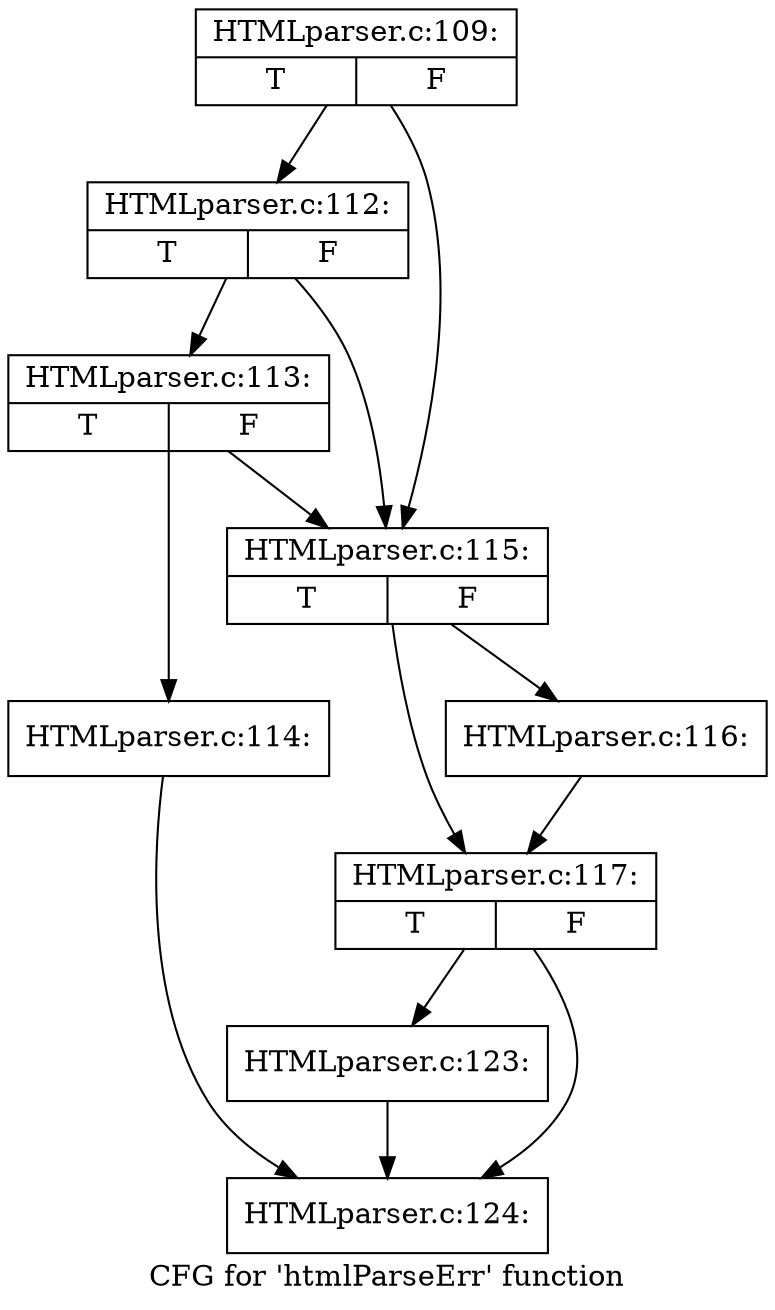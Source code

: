 digraph "CFG for 'htmlParseErr' function" {
	label="CFG for 'htmlParseErr' function";

	Node0x3eb6120 [shape=record,label="{HTMLparser.c:109:|{<s0>T|<s1>F}}"];
	Node0x3eb6120 -> Node0x3b84ec0;
	Node0x3eb6120 -> Node0x3b84df0;
	Node0x3b84ec0 [shape=record,label="{HTMLparser.c:112:|{<s0>T|<s1>F}}"];
	Node0x3b84ec0 -> Node0x3b84e40;
	Node0x3b84ec0 -> Node0x3b84df0;
	Node0x3b84e40 [shape=record,label="{HTMLparser.c:113:|{<s0>T|<s1>F}}"];
	Node0x3b84e40 -> Node0x3b84da0;
	Node0x3b84e40 -> Node0x3b84df0;
	Node0x3b84da0 [shape=record,label="{HTMLparser.c:114:}"];
	Node0x3b84da0 -> Node0x3b85e80;
	Node0x3b84df0 [shape=record,label="{HTMLparser.c:115:|{<s0>T|<s1>F}}"];
	Node0x3b84df0 -> Node0x3b85830;
	Node0x3b84df0 -> Node0x3b85880;
	Node0x3b85830 [shape=record,label="{HTMLparser.c:116:}"];
	Node0x3b85830 -> Node0x3b85880;
	Node0x3b85880 [shape=record,label="{HTMLparser.c:117:|{<s0>T|<s1>F}}"];
	Node0x3b85880 -> Node0x3b85e30;
	Node0x3b85880 -> Node0x3b85e80;
	Node0x3b85e30 [shape=record,label="{HTMLparser.c:123:}"];
	Node0x3b85e30 -> Node0x3b85e80;
	Node0x3b85e80 [shape=record,label="{HTMLparser.c:124:}"];
}

